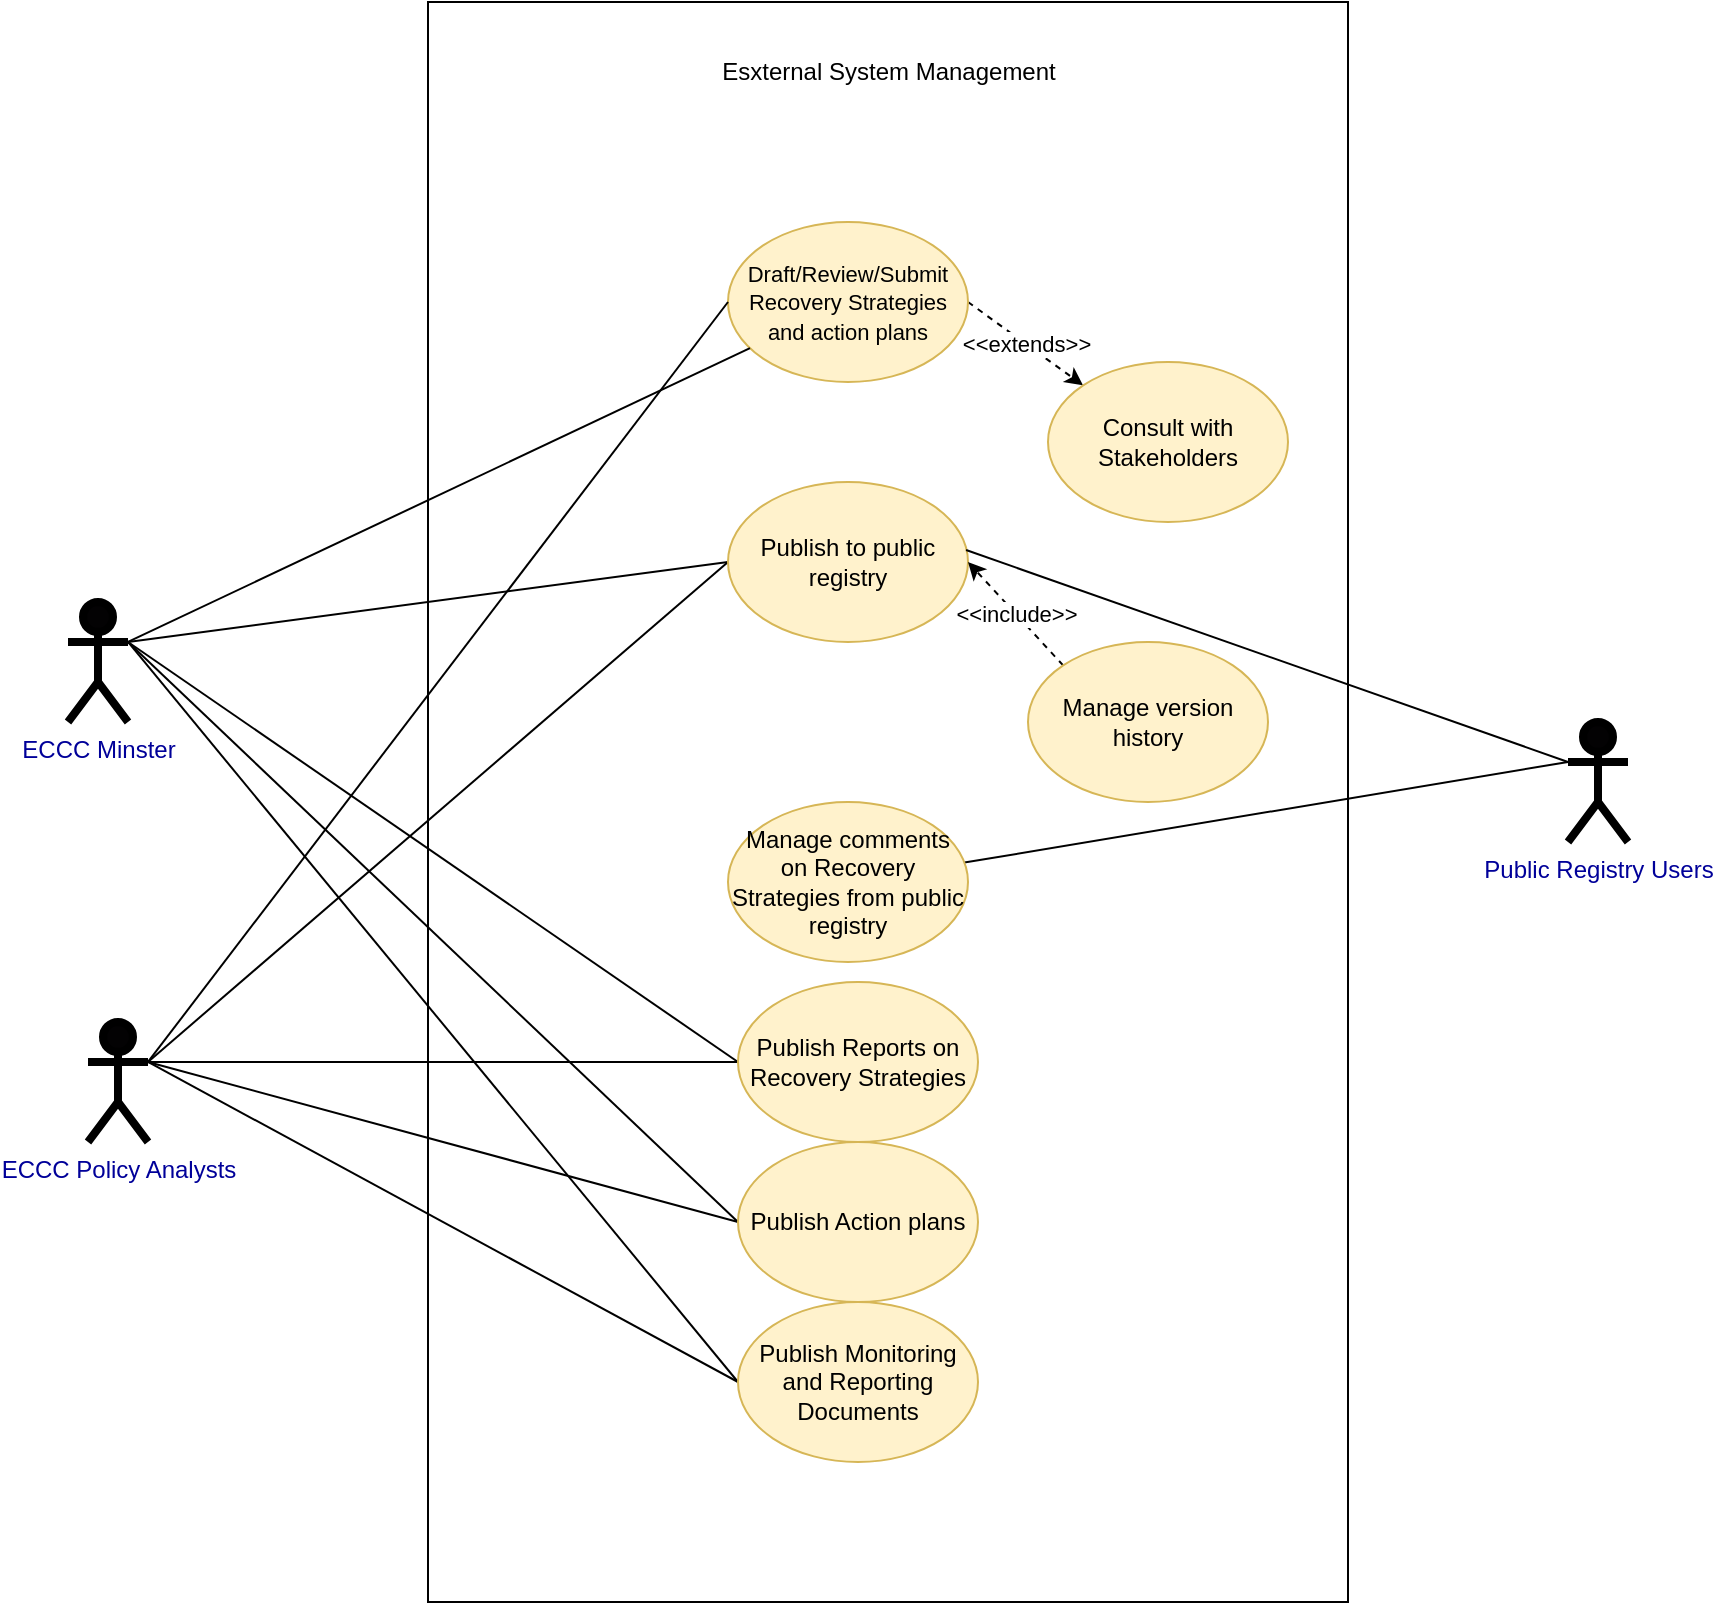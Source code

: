 <mxfile version="22.1.8" type="github">
  <diagram id="1cee9afd-dcdd-cf27-cb82-50d77dad4855" name="Page-1">
    <mxGraphModel dx="2187" dy="814" grid="1" gridSize="10" guides="1" tooltips="1" connect="1" arrows="1" fold="1" page="1" pageScale="1" pageWidth="850" pageHeight="1100" math="0" shadow="0">
      <root>
        <mxCell id="0" />
        <mxCell id="1" parent="0" />
        <mxCell id="4ThGJ15uXNUf0RNEpSx--26" value="" style="rounded=0;whiteSpace=wrap;html=1;fillColor=default;" parent="1" vertex="1">
          <mxGeometry x="210" y="120" width="460" height="800" as="geometry" />
        </mxCell>
        <mxCell id="0DiN5XEauW1-vO6qViVb-4" value="&amp;lt;&amp;lt;extends&amp;gt;&amp;gt;" style="rounded=0;orthogonalLoop=1;jettySize=auto;html=1;exitX=1;exitY=0.5;exitDx=0;exitDy=0;entryX=0;entryY=0;entryDx=0;entryDy=0;dashed=1;" edge="1" parent="1" source="c1cb8d76720eaeb-26" target="NXkf0V2V1COPAbD15EZ_-19">
          <mxGeometry relative="1" as="geometry" />
        </mxCell>
        <mxCell id="c1cb8d76720eaeb-26" value="&lt;span style=&quot;font-size: 11px;&quot;&gt;Draft/Review/Submit Recovery Strategies and action plans&lt;/span&gt;" style="ellipse;whiteSpace=wrap;html=1;fillColor=#fff2cc;strokeColor=#d6b656;" parent="1" vertex="1">
          <mxGeometry x="360" y="230" width="120" height="80" as="geometry" />
        </mxCell>
        <mxCell id="4ThGJ15uXNUf0RNEpSx--27" value="Esxternal System Management" style="text;html=1;align=center;verticalAlign=middle;resizable=0;points=[];autosize=1;strokeColor=none;fillColor=none;" parent="1" vertex="1">
          <mxGeometry x="345" y="140" width="190" height="30" as="geometry" />
        </mxCell>
        <mxCell id="0DiN5XEauW1-vO6qViVb-6" style="rounded=0;orthogonalLoop=1;jettySize=auto;html=1;exitX=1;exitY=0.333;exitDx=0;exitDy=0;exitPerimeter=0;endArrow=none;endFill=0;" edge="1" parent="1" source="NXkf0V2V1COPAbD15EZ_-11" target="c1cb8d76720eaeb-26">
          <mxGeometry relative="1" as="geometry" />
        </mxCell>
        <mxCell id="0DiN5XEauW1-vO6qViVb-11" style="rounded=0;orthogonalLoop=1;jettySize=auto;html=1;exitX=1;exitY=0.333;exitDx=0;exitDy=0;exitPerimeter=0;entryX=0;entryY=0.5;entryDx=0;entryDy=0;endArrow=none;endFill=0;" edge="1" parent="1" source="NXkf0V2V1COPAbD15EZ_-11" target="NXkf0V2V1COPAbD15EZ_-24">
          <mxGeometry relative="1" as="geometry" />
        </mxCell>
        <mxCell id="0DiN5XEauW1-vO6qViVb-15" style="rounded=0;orthogonalLoop=1;jettySize=auto;html=1;exitX=1;exitY=0.333;exitDx=0;exitDy=0;exitPerimeter=0;entryX=0;entryY=0.5;entryDx=0;entryDy=0;endArrow=none;endFill=0;" edge="1" parent="1" source="NXkf0V2V1COPAbD15EZ_-11" target="0DiN5XEauW1-vO6qViVb-13">
          <mxGeometry relative="1" as="geometry" />
        </mxCell>
        <mxCell id="0DiN5XEauW1-vO6qViVb-16" style="rounded=0;orthogonalLoop=1;jettySize=auto;html=1;exitX=1;exitY=0.333;exitDx=0;exitDy=0;exitPerimeter=0;entryX=0;entryY=0.5;entryDx=0;entryDy=0;endArrow=none;endFill=0;" edge="1" parent="1" source="NXkf0V2V1COPAbD15EZ_-11" target="NXkf0V2V1COPAbD15EZ_-29">
          <mxGeometry relative="1" as="geometry" />
        </mxCell>
        <mxCell id="0DiN5XEauW1-vO6qViVb-17" style="rounded=0;orthogonalLoop=1;jettySize=auto;html=1;exitX=1;exitY=0.333;exitDx=0;exitDy=0;exitPerimeter=0;entryX=0;entryY=0.5;entryDx=0;entryDy=0;endArrow=none;endFill=0;" edge="1" parent="1" source="NXkf0V2V1COPAbD15EZ_-11" target="0DiN5XEauW1-vO6qViVb-1">
          <mxGeometry relative="1" as="geometry" />
        </mxCell>
        <mxCell id="NXkf0V2V1COPAbD15EZ_-11" value="ECCC Minster" style="shape=umlActor;verticalLabelPosition=bottom;labelBackgroundColor=#ffffff;verticalAlign=top;html=1;strokeWidth=4;fillColor=#030203;strokeColor=#000000;fontColor=#000099;" parent="1" vertex="1">
          <mxGeometry x="30" y="420" width="30" height="60" as="geometry" />
        </mxCell>
        <mxCell id="0DiN5XEauW1-vO6qViVb-7" style="rounded=0;orthogonalLoop=1;jettySize=auto;html=1;exitX=1;exitY=0.333;exitDx=0;exitDy=0;exitPerimeter=0;entryX=0;entryY=0.5;entryDx=0;entryDy=0;endArrow=none;endFill=0;" edge="1" parent="1" source="NXkf0V2V1COPAbD15EZ_-13" target="c1cb8d76720eaeb-26">
          <mxGeometry relative="1" as="geometry" />
        </mxCell>
        <mxCell id="0DiN5XEauW1-vO6qViVb-18" style="rounded=0;orthogonalLoop=1;jettySize=auto;html=1;exitX=1;exitY=0.333;exitDx=0;exitDy=0;exitPerimeter=0;entryX=0;entryY=0.5;entryDx=0;entryDy=0;endArrow=none;endFill=0;" edge="1" parent="1" source="NXkf0V2V1COPAbD15EZ_-13" target="NXkf0V2V1COPAbD15EZ_-24">
          <mxGeometry relative="1" as="geometry" />
        </mxCell>
        <mxCell id="0DiN5XEauW1-vO6qViVb-19" style="rounded=0;orthogonalLoop=1;jettySize=auto;html=1;exitX=1;exitY=0.333;exitDx=0;exitDy=0;exitPerimeter=0;entryX=0;entryY=0.5;entryDx=0;entryDy=0;endArrow=none;endFill=0;" edge="1" parent="1" source="NXkf0V2V1COPAbD15EZ_-13" target="0DiN5XEauW1-vO6qViVb-13">
          <mxGeometry relative="1" as="geometry" />
        </mxCell>
        <mxCell id="0DiN5XEauW1-vO6qViVb-20" style="rounded=0;orthogonalLoop=1;jettySize=auto;html=1;exitX=1;exitY=0.333;exitDx=0;exitDy=0;exitPerimeter=0;entryX=0;entryY=0.5;entryDx=0;entryDy=0;endArrow=none;endFill=0;" edge="1" parent="1" source="NXkf0V2V1COPAbD15EZ_-13" target="NXkf0V2V1COPAbD15EZ_-29">
          <mxGeometry relative="1" as="geometry" />
        </mxCell>
        <mxCell id="0DiN5XEauW1-vO6qViVb-21" style="rounded=0;orthogonalLoop=1;jettySize=auto;html=1;exitX=1;exitY=0.333;exitDx=0;exitDy=0;exitPerimeter=0;entryX=0;entryY=0.5;entryDx=0;entryDy=0;endArrow=none;endFill=0;" edge="1" parent="1" source="NXkf0V2V1COPAbD15EZ_-13" target="0DiN5XEauW1-vO6qViVb-1">
          <mxGeometry relative="1" as="geometry" />
        </mxCell>
        <mxCell id="NXkf0V2V1COPAbD15EZ_-13" value="ECCC Policy Analysts" style="shape=umlActor;verticalLabelPosition=bottom;labelBackgroundColor=#ffffff;verticalAlign=top;html=1;strokeWidth=4;fillColor=#030203;strokeColor=#000000;fontColor=#000099;" parent="1" vertex="1">
          <mxGeometry x="40" y="630" width="30" height="60" as="geometry" />
        </mxCell>
        <mxCell id="0DiN5XEauW1-vO6qViVb-9" style="rounded=0;orthogonalLoop=1;jettySize=auto;html=1;exitX=0;exitY=0.333;exitDx=0;exitDy=0;exitPerimeter=0;endArrow=none;endFill=0;" edge="1" parent="1" source="NXkf0V2V1COPAbD15EZ_-17" target="NXkf0V2V1COPAbD15EZ_-26">
          <mxGeometry relative="1" as="geometry" />
        </mxCell>
        <mxCell id="NXkf0V2V1COPAbD15EZ_-17" value="Public Registry Users" style="shape=umlActor;verticalLabelPosition=bottom;labelBackgroundColor=#ffffff;verticalAlign=top;html=1;strokeWidth=4;fillColor=#030203;strokeColor=#000000;fontColor=#000099;" parent="1" vertex="1">
          <mxGeometry x="780" y="480" width="30" height="60" as="geometry" />
        </mxCell>
        <mxCell id="NXkf0V2V1COPAbD15EZ_-19" value="Consult with Stakeholders" style="ellipse;whiteSpace=wrap;html=1;fillColor=#fff2cc;strokeColor=#d6b656;" parent="1" vertex="1">
          <mxGeometry x="520" y="300" width="120" height="80" as="geometry" />
        </mxCell>
        <mxCell id="NXkf0V2V1COPAbD15EZ_-24" value="Publish to public registry" style="ellipse;whiteSpace=wrap;html=1;fillColor=#fff2cc;strokeColor=#d6b656;" parent="1" vertex="1">
          <mxGeometry x="360" y="360" width="120" height="80" as="geometry" />
        </mxCell>
        <mxCell id="NXkf0V2V1COPAbD15EZ_-26" value="Manage comments on Recovery Strategies from public registry" style="ellipse;whiteSpace=wrap;html=1;fillColor=#fff2cc;strokeColor=#d6b656;" parent="1" vertex="1">
          <mxGeometry x="360" y="520" width="120" height="80" as="geometry" />
        </mxCell>
        <mxCell id="0DiN5XEauW1-vO6qViVb-3" value="&amp;lt;&amp;lt;include&amp;gt;&amp;gt;" style="rounded=0;orthogonalLoop=1;jettySize=auto;html=1;exitX=0;exitY=0;exitDx=0;exitDy=0;entryX=1;entryY=0.5;entryDx=0;entryDy=0;dashed=1;" edge="1" parent="1" source="NXkf0V2V1COPAbD15EZ_-28" target="NXkf0V2V1COPAbD15EZ_-24">
          <mxGeometry relative="1" as="geometry" />
        </mxCell>
        <mxCell id="NXkf0V2V1COPAbD15EZ_-28" value="Manage version history" style="ellipse;whiteSpace=wrap;html=1;fillColor=#fff2cc;strokeColor=#d6b656;" parent="1" vertex="1">
          <mxGeometry x="510" y="440" width="120" height="80" as="geometry" />
        </mxCell>
        <mxCell id="NXkf0V2V1COPAbD15EZ_-29" value="Publish Action plans" style="ellipse;whiteSpace=wrap;html=1;fillColor=#fff2cc;strokeColor=#d6b656;" parent="1" vertex="1">
          <mxGeometry x="365" y="690" width="120" height="80" as="geometry" />
        </mxCell>
        <mxCell id="Qu8sucnWAvdfmmjdlGFY-18" style="edgeStyle=orthogonalEdgeStyle;rounded=0;orthogonalLoop=1;jettySize=auto;html=1;exitX=0.5;exitY=1;exitDx=0;exitDy=0;" parent="1" source="4ThGJ15uXNUf0RNEpSx--26" target="4ThGJ15uXNUf0RNEpSx--26" edge="1">
          <mxGeometry relative="1" as="geometry" />
        </mxCell>
        <mxCell id="0DiN5XEauW1-vO6qViVb-1" value="Publish Monitoring and Reporting Documents" style="ellipse;whiteSpace=wrap;html=1;fillColor=#fff2cc;strokeColor=#d6b656;" vertex="1" parent="1">
          <mxGeometry x="365" y="770" width="120" height="80" as="geometry" />
        </mxCell>
        <mxCell id="0DiN5XEauW1-vO6qViVb-8" style="rounded=0;orthogonalLoop=1;jettySize=auto;html=1;exitX=0;exitY=0.333;exitDx=0;exitDy=0;exitPerimeter=0;entryX=0.992;entryY=0.425;entryDx=0;entryDy=0;entryPerimeter=0;endArrow=none;endFill=0;" edge="1" parent="1" source="NXkf0V2V1COPAbD15EZ_-17" target="NXkf0V2V1COPAbD15EZ_-24">
          <mxGeometry relative="1" as="geometry" />
        </mxCell>
        <mxCell id="0DiN5XEauW1-vO6qViVb-13" value="Publish Reports on Recovery Strategies" style="ellipse;whiteSpace=wrap;html=1;fillColor=#fff2cc;strokeColor=#d6b656;" vertex="1" parent="1">
          <mxGeometry x="365" y="610" width="120" height="80" as="geometry" />
        </mxCell>
      </root>
    </mxGraphModel>
  </diagram>
</mxfile>

